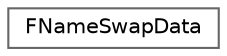 digraph "Graphical Class Hierarchy"
{
 // INTERACTIVE_SVG=YES
 // LATEX_PDF_SIZE
  bgcolor="transparent";
  edge [fontname=Helvetica,fontsize=10,labelfontname=Helvetica,labelfontsize=10];
  node [fontname=Helvetica,fontsize=10,shape=box,height=0.2,width=0.4];
  rankdir="LR";
  Node0 [id="Node000000",label="FNameSwapData",height=0.2,width=0.4,color="grey40", fillcolor="white", style="filled",URL="$d3/def/structFNameSwapData.html",tooltip=" "];
}
